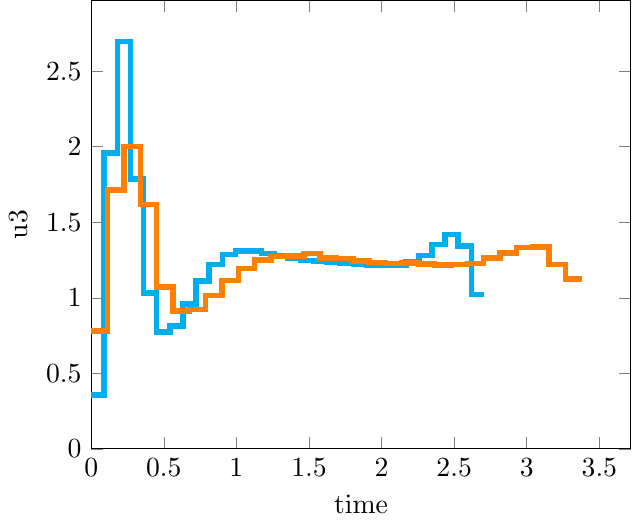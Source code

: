 \documentclass[tikz]{standalone}
\usepackage{pgfplots}
\pgfplotsset{compat=newest}
\pgfplotsset{every axis legend/.append style={%
cells={anchor=west}}
}
\usetikzlibrary{arrows}
\tikzset{>=stealth'}

\begin{document}
\begin{tikzpicture}[]
\begin{axis}[
  ylabel = {u3},
  xmin = {0},
  xlabel = {time},
  hide axis = {false},
  ymin = {0}
]

\addplot+[
  mark = {none},
  const plot, color=cyan, line width=2pt, solid
] coordinates {
  (0.0, 0.357)
  (0.09, 1.958)
  (0.181, 2.698)
  (0.271, 1.785)
  (0.361, 1.032)
  (0.451, 0.772)
  (0.542, 0.812)
  (0.632, 0.959)
  (0.722, 1.11)
  (0.813, 1.222)
  (0.903, 1.287)
  (0.993, 1.311)
  (1.083, 1.309)
  (1.174, 1.294)
  (1.264, 1.276)
  (1.354, 1.259)
  (1.444, 1.247)
  (1.535, 1.239)
  (1.625, 1.233)
  (1.715, 1.228)
  (1.806, 1.223)
  (1.896, 1.218)
  (1.986, 1.214)
  (2.076, 1.218)
  (2.167, 1.237)
  (2.257, 1.281)
  (2.347, 1.354)
  (2.438, 1.42)
  (2.528, 1.344)
  (2.618, 1.023)
  (2.708, 1.023)
};

\addplot+[
  mark = {none},
  const plot, color=orange, line width=2pt, solid
] coordinates {
  (0.0, 0.78)
  (0.113, 1.714)
  (0.225, 2.001)
  (0.338, 1.617)
  (0.451, 1.07)
  (0.563, 0.911)
  (0.676, 0.923)
  (0.788, 1.016)
  (0.901, 1.114)
  (1.014, 1.194)
  (1.126, 1.25)
  (1.239, 1.273)
  (1.352, 1.278)
  (1.464, 1.292)
  (1.577, 1.262)
  (1.689, 1.261)
  (1.802, 1.243)
  (1.915, 1.234)
  (2.027, 1.228)
  (2.14, 1.232)
  (2.253, 1.225)
  (2.365, 1.216)
  (2.478, 1.221)
  (2.591, 1.226)
  (2.703, 1.263)
  (2.816, 1.297)
  (2.928, 1.334)
  (3.041, 1.335)
  (3.154, 1.219)
  (3.266, 1.125)
  (3.379, 1.125)
};

\end{axis}
\end{tikzpicture}

\end{document}

